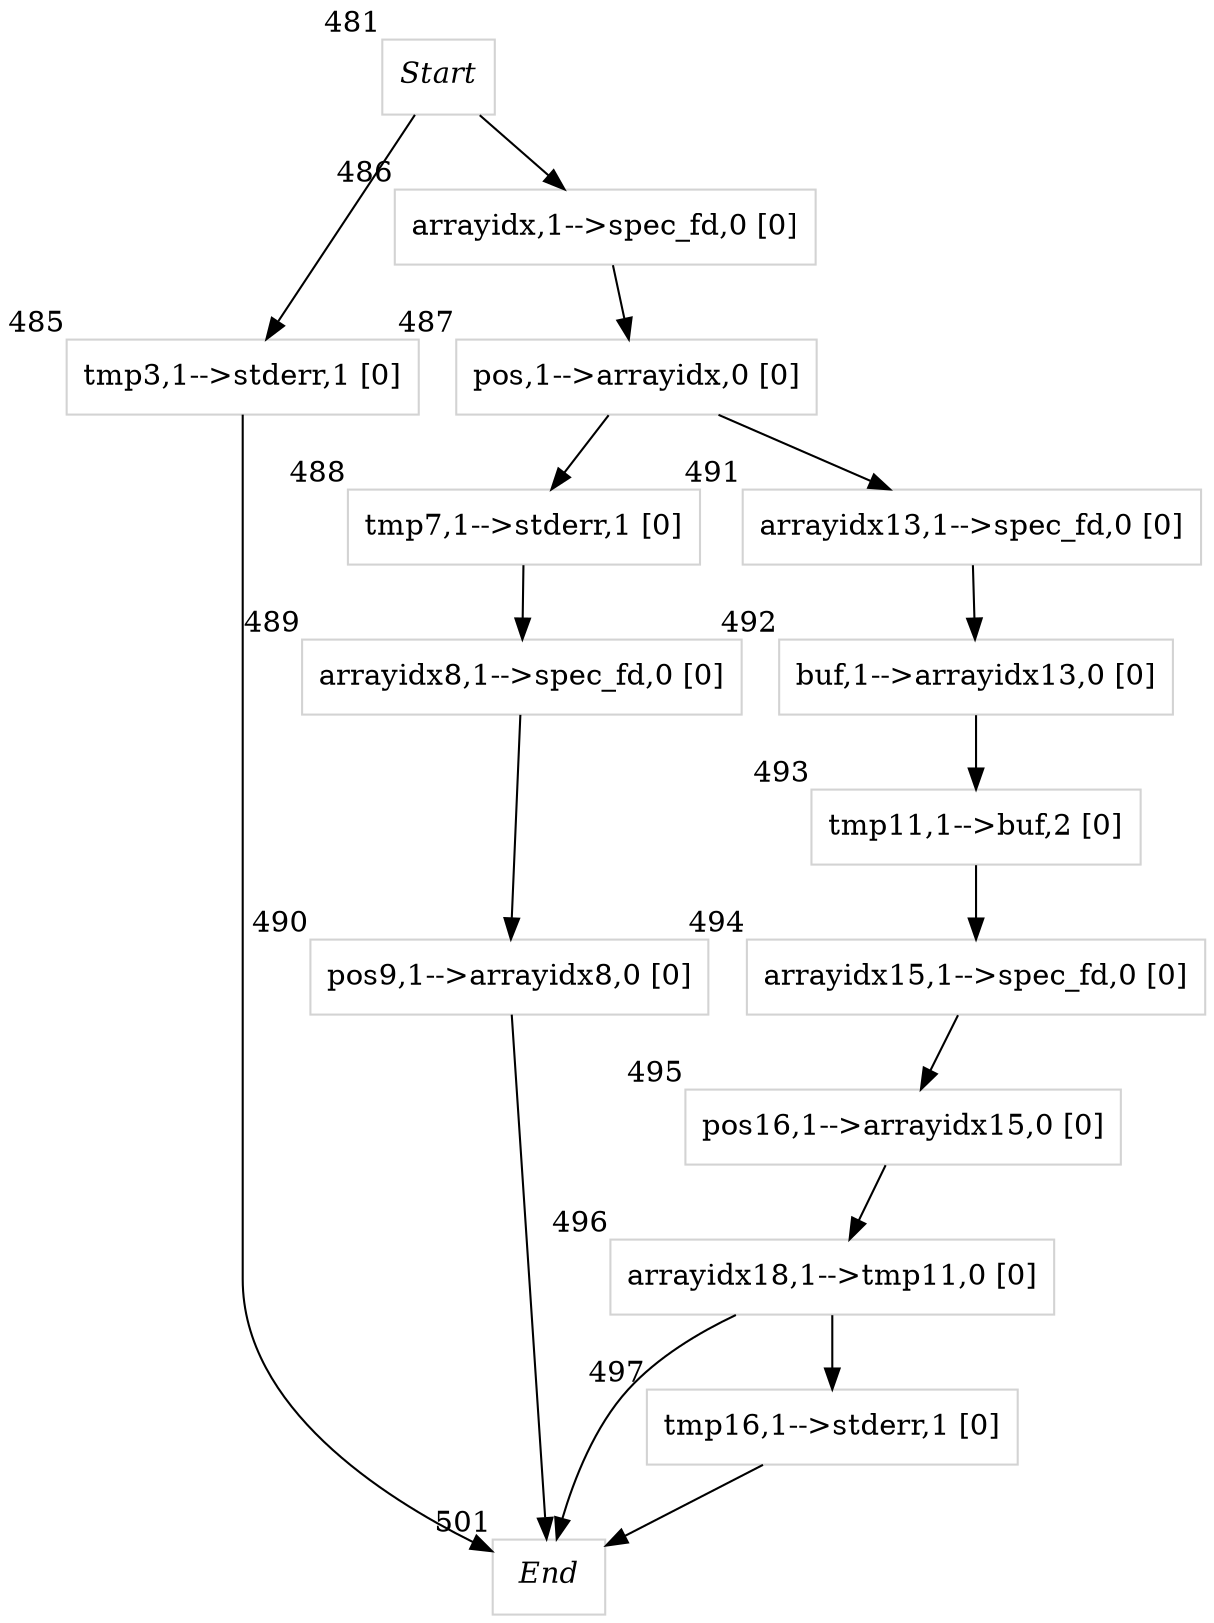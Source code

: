 digraph GPG{
node [shape=box]; 
481[label=<<I>Start</I>>,xlabel="481", color=lightgray, fontcolor=black];
481->485;
481->486;
485[label="tmp3,1-->stderr,1 [0]
",xlabel="485", color=lightgray, fontcolor=black];
485->501;
486[label="arrayidx,1-->spec_fd,0 [0]
",xlabel="486", color=lightgray, fontcolor=black];
486->487;
487[label="pos,1-->arrayidx,0 [0]
",xlabel="487", color=lightgray, fontcolor=black];
487->488;
487->491;
488[label="tmp7,1-->stderr,1 [0]
",xlabel="488", color=lightgray, fontcolor=black];
488->489;
489[label="arrayidx8,1-->spec_fd,0 [0]
",xlabel="489", color=lightgray, fontcolor=black];
489->490;
490[label="pos9,1-->arrayidx8,0 [0]
",xlabel="490", color=lightgray, fontcolor=black];
490->501;
491[label="arrayidx13,1-->spec_fd,0 [0]
",xlabel="491", color=lightgray, fontcolor=black];
491->492;
492[label="buf,1-->arrayidx13,0 [0]
",xlabel="492", color=lightgray, fontcolor=black];
492->493;
493[label="tmp11,1-->buf,2 [0]
",xlabel="493", color=lightgray, fontcolor=black];
493->494;
494[label="arrayidx15,1-->spec_fd,0 [0]
",xlabel="494", color=lightgray, fontcolor=black];
494->495;
495[label="pos16,1-->arrayidx15,0 [0]
",xlabel="495", color=lightgray, fontcolor=black];
495->496;
496[label="arrayidx18,1-->tmp11,0 [0]
",xlabel="496", color=lightgray, fontcolor=black];
496->497;
496->501;
497[label="tmp16,1-->stderr,1 [0]
",xlabel="497", color=lightgray, fontcolor=black];
497->501;
501[label=<<I>End</I>>,xlabel="501", color=lightgray, fontcolor=black];
}